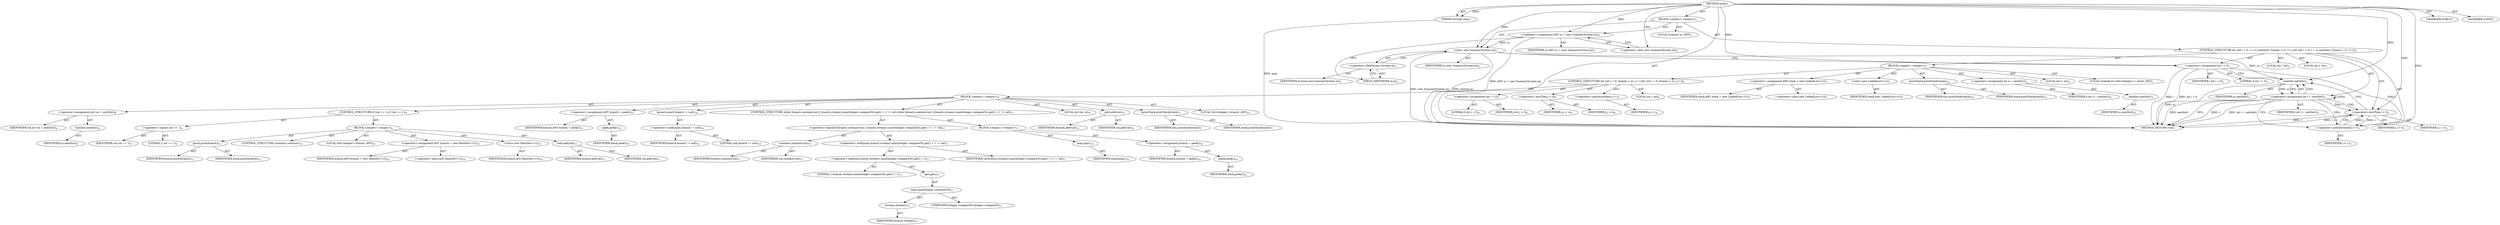 digraph "main" {  
"23" [label = <(METHOD,main)<SUB>1</SUB>> ]
"24" [label = <(PARAM,String[] args)<SUB>1</SUB>> ]
"25" [label = <(BLOCK,&lt;empty&gt;,&lt;empty&gt;)<SUB>1</SUB>> ]
"4" [label = <(LOCAL,Scanner sc: ANY)<SUB>2</SUB>> ]
"26" [label = <(&lt;operator&gt;.assignment,ANY sc = new Scanner(System.in))<SUB>2</SUB>> ]
"27" [label = <(IDENTIFIER,sc,ANY sc = new Scanner(System.in))<SUB>2</SUB>> ]
"28" [label = <(&lt;operator&gt;.alloc,new Scanner(System.in))<SUB>2</SUB>> ]
"29" [label = <(&lt;init&gt;,new Scanner(System.in))<SUB>2</SUB>> ]
"3" [label = <(IDENTIFIER,sc,new Scanner(System.in))<SUB>2</SUB>> ]
"30" [label = <(&lt;operator&gt;.fieldAccess,System.in)<SUB>2</SUB>> ]
"31" [label = <(IDENTIFIER,System,new Scanner(System.in))<SUB>2</SUB>> ]
"32" [label = <(FIELD_IDENTIFIER,in,in)<SUB>2</SUB>> ]
"33" [label = <(CONTROL_STRUCTURE,for (int i = 0, t = sc.nextInt(); Some(i &lt; t); i++),for (int i = 0, t = sc.nextInt(); Some(i &lt; t); i++))<SUB>3</SUB>> ]
"34" [label = <(LOCAL,int i: int)<SUB>3</SUB>> ]
"35" [label = <(LOCAL,int t: int)<SUB>3</SUB>> ]
"36" [label = <(&lt;operator&gt;.assignment,int i = 0)<SUB>3</SUB>> ]
"37" [label = <(IDENTIFIER,i,int i = 0)<SUB>3</SUB>> ]
"38" [label = <(LITERAL,0,int i = 0)<SUB>3</SUB>> ]
"39" [label = <(&lt;operator&gt;.assignment,int t = nextInt())<SUB>3</SUB>> ]
"40" [label = <(IDENTIFIER,t,int t = nextInt())<SUB>3</SUB>> ]
"41" [label = <(nextInt,nextInt())<SUB>3</SUB>> ]
"42" [label = <(IDENTIFIER,sc,nextInt())<SUB>3</SUB>> ]
"43" [label = <(&lt;operator&gt;.lessThan,i &lt; t)<SUB>3</SUB>> ]
"44" [label = <(IDENTIFIER,i,i &lt; t)<SUB>3</SUB>> ]
"45" [label = <(IDENTIFIER,t,i &lt; t)<SUB>3</SUB>> ]
"46" [label = <(&lt;operator&gt;.postIncrement,i++)<SUB>3</SUB>> ]
"47" [label = <(IDENTIFIER,i,i++)<SUB>3</SUB>> ]
"48" [label = <(BLOCK,&lt;empty&gt;,&lt;empty&gt;)<SUB>3</SUB>> ]
"49" [label = <(LOCAL,int n: int)<SUB>4</SUB>> ]
"50" [label = <(&lt;operator&gt;.assignment,int n = nextInt())<SUB>4</SUB>> ]
"51" [label = <(IDENTIFIER,n,int n = nextInt())<SUB>4</SUB>> ]
"52" [label = <(nextInt,nextInt())<SUB>4</SUB>> ]
"53" [label = <(IDENTIFIER,sc,nextInt())<SUB>4</SUB>> ]
"6" [label = <(LOCAL,LinkedList&lt;Set&lt;Integer&gt;&gt; stack: ANY)<SUB>5</SUB>> ]
"54" [label = <(&lt;operator&gt;.assignment,ANY stack = new LinkedList&lt;&gt;())<SUB>5</SUB>> ]
"55" [label = <(IDENTIFIER,stack,ANY stack = new LinkedList&lt;&gt;())<SUB>5</SUB>> ]
"56" [label = <(&lt;operator&gt;.alloc,new LinkedList&lt;&gt;())<SUB>5</SUB>> ]
"57" [label = <(&lt;init&gt;,new LinkedList&lt;&gt;())<SUB>5</SUB>> ]
"5" [label = <(IDENTIFIER,stack,new LinkedList&lt;&gt;())<SUB>5</SUB>> ]
"58" [label = <(CONTROL_STRUCTURE,for (int j = 0; Some(j &lt; n); j++),for (int j = 0; Some(j &lt; n); j++))<SUB>6</SUB>> ]
"59" [label = <(LOCAL,int j: int)<SUB>6</SUB>> ]
"60" [label = <(&lt;operator&gt;.assignment,int j = 0)<SUB>6</SUB>> ]
"61" [label = <(IDENTIFIER,j,int j = 0)<SUB>6</SUB>> ]
"62" [label = <(LITERAL,0,int j = 0)<SUB>6</SUB>> ]
"63" [label = <(&lt;operator&gt;.lessThan,j &lt; n)<SUB>6</SUB>> ]
"64" [label = <(IDENTIFIER,j,j &lt; n)<SUB>6</SUB>> ]
"65" [label = <(IDENTIFIER,n,j &lt; n)<SUB>6</SUB>> ]
"66" [label = <(&lt;operator&gt;.postIncrement,j++)<SUB>6</SUB>> ]
"67" [label = <(IDENTIFIER,j,j++)<SUB>6</SUB>> ]
"68" [label = <(BLOCK,&lt;empty&gt;,&lt;empty&gt;)<SUB>6</SUB>> ]
"69" [label = <(printStack,printStack(stack))<SUB>7</SUB>> ]
"70" [label = <(IDENTIFIER,this,printStack(stack))<SUB>7</SUB>> ]
"71" [label = <(IDENTIFIER,stack,printStack(stack))<SUB>7</SUB>> ]
"72" [label = <(LOCAL,int val: int)<SUB>8</SUB>> ]
"73" [label = <(&lt;operator&gt;.assignment,int val = nextInt())<SUB>8</SUB>> ]
"74" [label = <(IDENTIFIER,val,int val = nextInt())<SUB>8</SUB>> ]
"75" [label = <(nextInt,nextInt())<SUB>8</SUB>> ]
"76" [label = <(IDENTIFIER,sc,nextInt())<SUB>8</SUB>> ]
"77" [label = <(CONTROL_STRUCTURE,if (val == 1),if (val == 1))<SUB>9</SUB>> ]
"78" [label = <(&lt;operator&gt;.equals,val == 1)<SUB>9</SUB>> ]
"79" [label = <(IDENTIFIER,val,val == 1)<SUB>9</SUB>> ]
"80" [label = <(LITERAL,1,val == 1)<SUB>9</SUB>> ]
"81" [label = <(BLOCK,&lt;empty&gt;,&lt;empty&gt;)<SUB>9</SUB>> ]
"8" [label = <(LOCAL,Set&lt;Integer&gt; branch: ANY)<SUB>10</SUB>> ]
"82" [label = <(&lt;operator&gt;.assignment,ANY branch = new HashSet&lt;&gt;())<SUB>10</SUB>> ]
"83" [label = <(IDENTIFIER,branch,ANY branch = new HashSet&lt;&gt;())<SUB>10</SUB>> ]
"84" [label = <(&lt;operator&gt;.alloc,new HashSet&lt;&gt;())<SUB>10</SUB>> ]
"85" [label = <(&lt;init&gt;,new HashSet&lt;&gt;())<SUB>10</SUB>> ]
"7" [label = <(IDENTIFIER,branch,new HashSet&lt;&gt;())<SUB>10</SUB>> ]
"86" [label = <(add,add(val))<SUB>11</SUB>> ]
"87" [label = <(IDENTIFIER,branch,add(val))<SUB>11</SUB>> ]
"88" [label = <(IDENTIFIER,val,add(val))<SUB>11</SUB>> ]
"89" [label = <(push,push(branch))<SUB>12</SUB>> ]
"90" [label = <(IDENTIFIER,stack,push(branch))<SUB>12</SUB>> ]
"91" [label = <(IDENTIFIER,branch,push(branch))<SUB>12</SUB>> ]
"92" [label = <(CONTROL_STRUCTURE,continue;,continue;)<SUB>13</SUB>> ]
"93" [label = <(LOCAL,Set&lt;Integer&gt; branch: ANY)<SUB>15</SUB>> ]
"94" [label = <(&lt;operator&gt;.assignment,ANY branch = peek())<SUB>15</SUB>> ]
"95" [label = <(IDENTIFIER,branch,ANY branch = peek())<SUB>15</SUB>> ]
"96" [label = <(peek,peek())<SUB>15</SUB>> ]
"97" [label = <(IDENTIFIER,stack,peek())<SUB>15</SUB>> ]
"98" [label = <(assert,assert branch != null;)<SUB>16</SUB>> ]
"99" [label = <(&lt;operator&gt;.notEquals,branch != null)<SUB>16</SUB>> ]
"100" [label = <(IDENTIFIER,branch,branch != null)<SUB>16</SUB>> ]
"101" [label = <(LITERAL,null,branch != null)<SUB>16</SUB>> ]
"102" [label = <(CONTROL_STRUCTURE,while (branch.contains(val) || branch.stream().max(Integer::compareTo).get() + 1 != val),while (branch.contains(val) || branch.stream().max(Integer::compareTo).get() + 1 != val))<SUB>17</SUB>> ]
"103" [label = <(&lt;operator&gt;.logicalOr,branch.contains(val) || branch.stream().max(Integer::compareTo).get() + 1 != val)<SUB>17</SUB>> ]
"104" [label = <(contains,contains(val))<SUB>17</SUB>> ]
"105" [label = <(IDENTIFIER,branch,contains(val))<SUB>17</SUB>> ]
"106" [label = <(IDENTIFIER,val,contains(val))<SUB>17</SUB>> ]
"107" [label = <(&lt;operator&gt;.notEquals,branch.stream().max(Integer::compareTo).get() + 1 != val)<SUB>17</SUB>> ]
"108" [label = <(&lt;operator&gt;.addition,branch.stream().max(Integer::compareTo).get() + 1)<SUB>17</SUB>> ]
"109" [label = <(get,get())<SUB>17</SUB>> ]
"110" [label = <(max,max(Integer::compareTo))<SUB>17</SUB>> ]
"111" [label = <(stream,stream())<SUB>17</SUB>> ]
"112" [label = <(IDENTIFIER,branch,stream())<SUB>17</SUB>> ]
"113" [label = <(UNKNOWN,Integer::compareTo,Integer::compareTo)<SUB>17</SUB>> ]
"114" [label = <(LITERAL,1,branch.stream().max(Integer::compareTo).get() + 1)<SUB>17</SUB>> ]
"115" [label = <(IDENTIFIER,val,branch.stream().max(Integer::compareTo).get() + 1 != val)<SUB>17</SUB>> ]
"116" [label = <(BLOCK,&lt;empty&gt;,&lt;empty&gt;)<SUB>17</SUB>> ]
"117" [label = <(pop,pop())<SUB>18</SUB>> ]
"118" [label = <(IDENTIFIER,stack,pop())<SUB>18</SUB>> ]
"119" [label = <(&lt;operator&gt;.assignment,branch = peek())<SUB>19</SUB>> ]
"120" [label = <(IDENTIFIER,branch,branch = peek())<SUB>19</SUB>> ]
"121" [label = <(peek,peek())<SUB>19</SUB>> ]
"122" [label = <(IDENTIFIER,stack,peek())<SUB>19</SUB>> ]
"123" [label = <(add,add(val))<SUB>21</SUB>> ]
"124" [label = <(IDENTIFIER,branch,add(val))<SUB>21</SUB>> ]
"125" [label = <(IDENTIFIER,val,add(val))<SUB>21</SUB>> ]
"126" [label = <(printStack,printStack(stack))<SUB>23</SUB>> ]
"127" [label = <(IDENTIFIER,this,printStack(stack))<SUB>23</SUB>> ]
"128" [label = <(IDENTIFIER,stack,printStack(stack))<SUB>23</SUB>> ]
"129" [label = <(MODIFIER,PUBLIC)> ]
"130" [label = <(MODIFIER,STATIC)> ]
"131" [label = <(METHOD_RETURN,void)<SUB>1</SUB>> ]
  "23" -> "24"  [ label = "AST: "] 
  "23" -> "25"  [ label = "AST: "] 
  "23" -> "129"  [ label = "AST: "] 
  "23" -> "130"  [ label = "AST: "] 
  "23" -> "131"  [ label = "AST: "] 
  "25" -> "4"  [ label = "AST: "] 
  "25" -> "26"  [ label = "AST: "] 
  "25" -> "29"  [ label = "AST: "] 
  "25" -> "33"  [ label = "AST: "] 
  "26" -> "27"  [ label = "AST: "] 
  "26" -> "28"  [ label = "AST: "] 
  "29" -> "3"  [ label = "AST: "] 
  "29" -> "30"  [ label = "AST: "] 
  "30" -> "31"  [ label = "AST: "] 
  "30" -> "32"  [ label = "AST: "] 
  "33" -> "34"  [ label = "AST: "] 
  "33" -> "35"  [ label = "AST: "] 
  "33" -> "36"  [ label = "AST: "] 
  "33" -> "39"  [ label = "AST: "] 
  "33" -> "43"  [ label = "AST: "] 
  "33" -> "46"  [ label = "AST: "] 
  "33" -> "48"  [ label = "AST: "] 
  "36" -> "37"  [ label = "AST: "] 
  "36" -> "38"  [ label = "AST: "] 
  "39" -> "40"  [ label = "AST: "] 
  "39" -> "41"  [ label = "AST: "] 
  "41" -> "42"  [ label = "AST: "] 
  "43" -> "44"  [ label = "AST: "] 
  "43" -> "45"  [ label = "AST: "] 
  "46" -> "47"  [ label = "AST: "] 
  "48" -> "49"  [ label = "AST: "] 
  "48" -> "50"  [ label = "AST: "] 
  "48" -> "6"  [ label = "AST: "] 
  "48" -> "54"  [ label = "AST: "] 
  "48" -> "57"  [ label = "AST: "] 
  "48" -> "58"  [ label = "AST: "] 
  "48" -> "126"  [ label = "AST: "] 
  "50" -> "51"  [ label = "AST: "] 
  "50" -> "52"  [ label = "AST: "] 
  "52" -> "53"  [ label = "AST: "] 
  "54" -> "55"  [ label = "AST: "] 
  "54" -> "56"  [ label = "AST: "] 
  "57" -> "5"  [ label = "AST: "] 
  "58" -> "59"  [ label = "AST: "] 
  "58" -> "60"  [ label = "AST: "] 
  "58" -> "63"  [ label = "AST: "] 
  "58" -> "66"  [ label = "AST: "] 
  "58" -> "68"  [ label = "AST: "] 
  "60" -> "61"  [ label = "AST: "] 
  "60" -> "62"  [ label = "AST: "] 
  "63" -> "64"  [ label = "AST: "] 
  "63" -> "65"  [ label = "AST: "] 
  "66" -> "67"  [ label = "AST: "] 
  "68" -> "69"  [ label = "AST: "] 
  "68" -> "72"  [ label = "AST: "] 
  "68" -> "73"  [ label = "AST: "] 
  "68" -> "77"  [ label = "AST: "] 
  "68" -> "93"  [ label = "AST: "] 
  "68" -> "94"  [ label = "AST: "] 
  "68" -> "98"  [ label = "AST: "] 
  "68" -> "102"  [ label = "AST: "] 
  "68" -> "123"  [ label = "AST: "] 
  "69" -> "70"  [ label = "AST: "] 
  "69" -> "71"  [ label = "AST: "] 
  "73" -> "74"  [ label = "AST: "] 
  "73" -> "75"  [ label = "AST: "] 
  "75" -> "76"  [ label = "AST: "] 
  "77" -> "78"  [ label = "AST: "] 
  "77" -> "81"  [ label = "AST: "] 
  "78" -> "79"  [ label = "AST: "] 
  "78" -> "80"  [ label = "AST: "] 
  "81" -> "8"  [ label = "AST: "] 
  "81" -> "82"  [ label = "AST: "] 
  "81" -> "85"  [ label = "AST: "] 
  "81" -> "86"  [ label = "AST: "] 
  "81" -> "89"  [ label = "AST: "] 
  "81" -> "92"  [ label = "AST: "] 
  "82" -> "83"  [ label = "AST: "] 
  "82" -> "84"  [ label = "AST: "] 
  "85" -> "7"  [ label = "AST: "] 
  "86" -> "87"  [ label = "AST: "] 
  "86" -> "88"  [ label = "AST: "] 
  "89" -> "90"  [ label = "AST: "] 
  "89" -> "91"  [ label = "AST: "] 
  "94" -> "95"  [ label = "AST: "] 
  "94" -> "96"  [ label = "AST: "] 
  "96" -> "97"  [ label = "AST: "] 
  "98" -> "99"  [ label = "AST: "] 
  "99" -> "100"  [ label = "AST: "] 
  "99" -> "101"  [ label = "AST: "] 
  "102" -> "103"  [ label = "AST: "] 
  "102" -> "116"  [ label = "AST: "] 
  "103" -> "104"  [ label = "AST: "] 
  "103" -> "107"  [ label = "AST: "] 
  "104" -> "105"  [ label = "AST: "] 
  "104" -> "106"  [ label = "AST: "] 
  "107" -> "108"  [ label = "AST: "] 
  "107" -> "115"  [ label = "AST: "] 
  "108" -> "109"  [ label = "AST: "] 
  "108" -> "114"  [ label = "AST: "] 
  "109" -> "110"  [ label = "AST: "] 
  "110" -> "111"  [ label = "AST: "] 
  "110" -> "113"  [ label = "AST: "] 
  "111" -> "112"  [ label = "AST: "] 
  "116" -> "117"  [ label = "AST: "] 
  "116" -> "119"  [ label = "AST: "] 
  "117" -> "118"  [ label = "AST: "] 
  "119" -> "120"  [ label = "AST: "] 
  "119" -> "121"  [ label = "AST: "] 
  "121" -> "122"  [ label = "AST: "] 
  "123" -> "124"  [ label = "AST: "] 
  "123" -> "125"  [ label = "AST: "] 
  "126" -> "127"  [ label = "AST: "] 
  "126" -> "128"  [ label = "AST: "] 
  "26" -> "32"  [ label = "CFG: "] 
  "29" -> "36"  [ label = "CFG: "] 
  "28" -> "26"  [ label = "CFG: "] 
  "30" -> "29"  [ label = "CFG: "] 
  "36" -> "41"  [ label = "CFG: "] 
  "39" -> "131"  [ label = "CFG: "] 
  "39" -> "46"  [ label = "CFG: "] 
  "43" -> "41"  [ label = "CFG: "] 
  "46" -> "43"  [ label = "CFG: "] 
  "32" -> "30"  [ label = "CFG: "] 
  "41" -> "39"  [ label = "CFG: "] 
  "23" -> "28"  [ label = "CFG: "] 
  "24" -> "131"  [ label = "DDG: args"] 
  "26" -> "131"  [ label = "DDG: ANY sc = new Scanner(System.in)"] 
  "29" -> "131"  [ label = "DDG: System.in"] 
  "29" -> "131"  [ label = "DDG: new Scanner(System.in)"] 
  "36" -> "131"  [ label = "DDG: i"] 
  "36" -> "131"  [ label = "DDG: int i = 0"] 
  "39" -> "131"  [ label = "DDG: t"] 
  "41" -> "131"  [ label = "DDG: sc"] 
  "39" -> "131"  [ label = "DDG: nextInt()"] 
  "39" -> "131"  [ label = "DDG: int t = nextInt()"] 
  "43" -> "131"  [ label = "DDG: i"] 
  "43" -> "131"  [ label = "DDG: i &lt; t"] 
  "23" -> "24"  [ label = "DDG: "] 
  "23" -> "26"  [ label = "DDG: "] 
  "26" -> "29"  [ label = "DDG: sc"] 
  "23" -> "29"  [ label = "DDG: "] 
  "23" -> "36"  [ label = "DDG: "] 
  "41" -> "39"  [ label = "DDG: sc"] 
  "46" -> "43"  [ label = "DDG: i"] 
  "23" -> "43"  [ label = "DDG: "] 
  "39" -> "43"  [ label = "DDG: t"] 
  "36" -> "46"  [ label = "DDG: i"] 
  "43" -> "46"  [ label = "DDG: i"] 
  "23" -> "46"  [ label = "DDG: "] 
  "29" -> "41"  [ label = "DDG: sc"] 
  "23" -> "41"  [ label = "DDG: "] 
  "39" -> "41"  [ label = "CDG: "] 
  "39" -> "39"  [ label = "CDG: "] 
  "39" -> "46"  [ label = "CDG: "] 
  "39" -> "43"  [ label = "CDG: "] 
}
